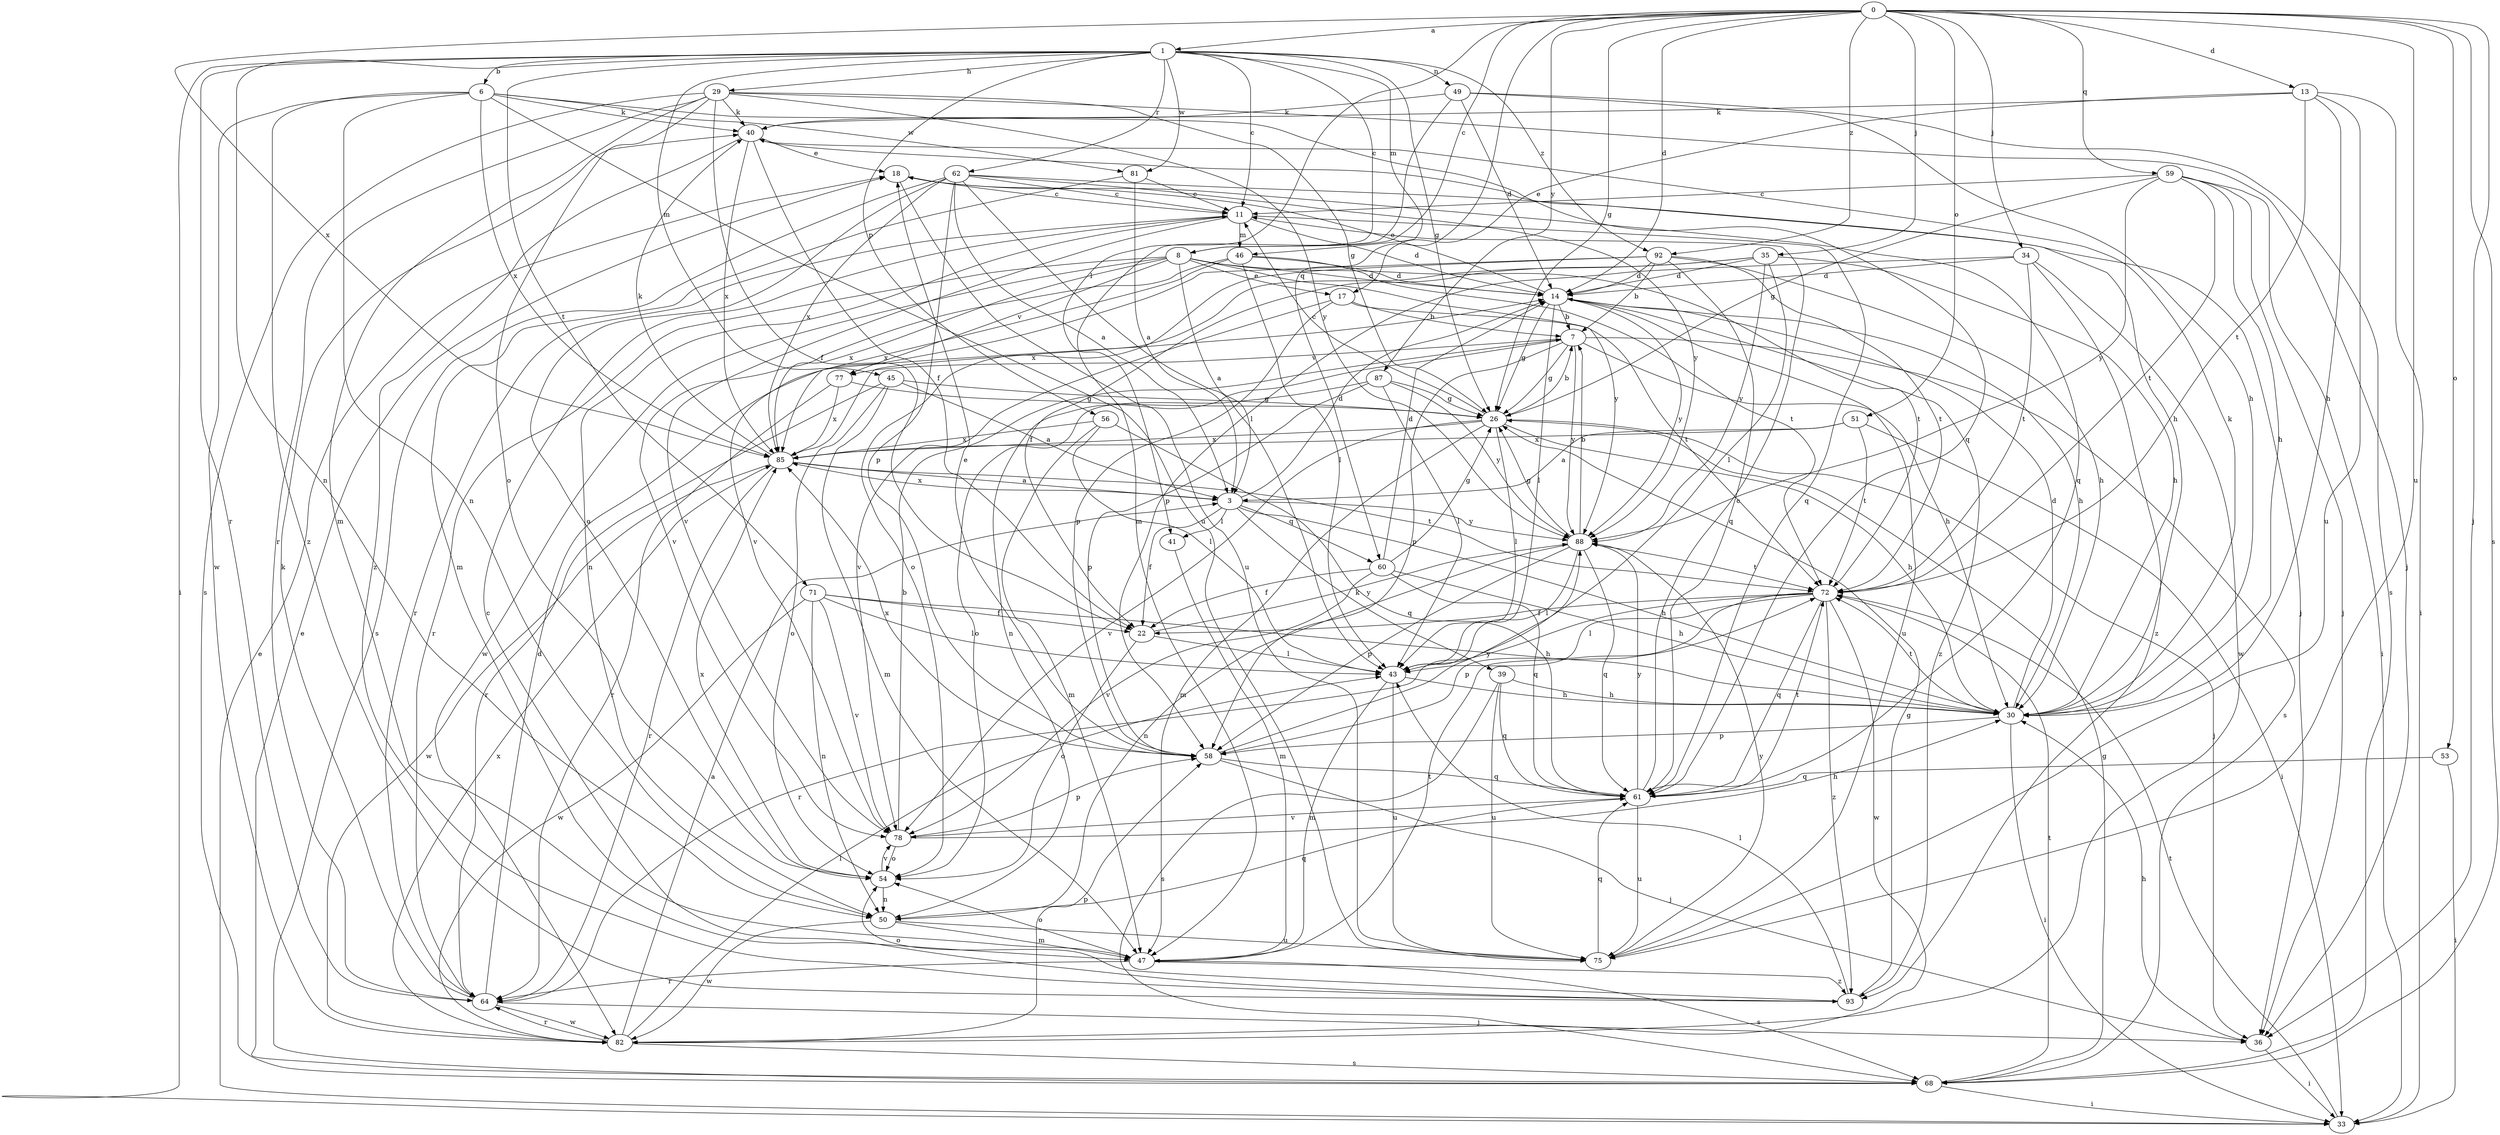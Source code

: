strict digraph  {
0;
1;
3;
6;
7;
8;
11;
13;
14;
17;
18;
22;
26;
29;
30;
33;
34;
35;
36;
39;
40;
41;
43;
45;
46;
47;
49;
50;
51;
53;
54;
56;
58;
59;
60;
61;
62;
64;
68;
71;
72;
75;
77;
78;
81;
82;
85;
87;
88;
92;
93;
0 -> 1  [label=a];
0 -> 8  [label=c];
0 -> 13  [label=d];
0 -> 14  [label=d];
0 -> 26  [label=g];
0 -> 34  [label=j];
0 -> 35  [label=j];
0 -> 36  [label=j];
0 -> 41  [label=l];
0 -> 51  [label=o];
0 -> 53  [label=o];
0 -> 59  [label=q];
0 -> 60  [label=q];
0 -> 68  [label=s];
0 -> 75  [label=u];
0 -> 85  [label=x];
0 -> 87  [label=y];
0 -> 92  [label=z];
1 -> 6  [label=b];
1 -> 8  [label=c];
1 -> 11  [label=c];
1 -> 26  [label=g];
1 -> 29  [label=h];
1 -> 33  [label=i];
1 -> 45  [label=m];
1 -> 46  [label=m];
1 -> 49  [label=n];
1 -> 50  [label=n];
1 -> 56  [label=p];
1 -> 62  [label=r];
1 -> 64  [label=r];
1 -> 71  [label=t];
1 -> 81  [label=w];
1 -> 92  [label=z];
3 -> 14  [label=d];
3 -> 22  [label=f];
3 -> 30  [label=h];
3 -> 39  [label=k];
3 -> 41  [label=l];
3 -> 60  [label=q];
3 -> 85  [label=x];
3 -> 88  [label=y];
6 -> 40  [label=k];
6 -> 50  [label=n];
6 -> 61  [label=q];
6 -> 75  [label=u];
6 -> 81  [label=w];
6 -> 82  [label=w];
6 -> 85  [label=x];
6 -> 93  [label=z];
7 -> 26  [label=g];
7 -> 30  [label=h];
7 -> 50  [label=n];
7 -> 58  [label=p];
7 -> 68  [label=s];
7 -> 77  [label=v];
7 -> 88  [label=y];
8 -> 3  [label=a];
8 -> 14  [label=d];
8 -> 17  [label=e];
8 -> 64  [label=r];
8 -> 72  [label=t];
8 -> 77  [label=v];
8 -> 82  [label=w];
8 -> 85  [label=x];
8 -> 88  [label=y];
11 -> 14  [label=d];
11 -> 46  [label=m];
11 -> 50  [label=n];
11 -> 61  [label=q];
11 -> 64  [label=r];
11 -> 78  [label=v];
13 -> 17  [label=e];
13 -> 30  [label=h];
13 -> 33  [label=i];
13 -> 40  [label=k];
13 -> 72  [label=t];
13 -> 75  [label=u];
14 -> 7  [label=b];
14 -> 18  [label=e];
14 -> 26  [label=g];
14 -> 30  [label=h];
14 -> 43  [label=l];
14 -> 75  [label=u];
14 -> 88  [label=y];
14 -> 93  [label=z];
17 -> 7  [label=b];
17 -> 58  [label=p];
17 -> 72  [label=t];
17 -> 78  [label=v];
18 -> 11  [label=c];
18 -> 61  [label=q];
18 -> 75  [label=u];
22 -> 43  [label=l];
22 -> 54  [label=o];
22 -> 88  [label=y];
26 -> 7  [label=b];
26 -> 11  [label=c];
26 -> 30  [label=h];
26 -> 36  [label=j];
26 -> 43  [label=l];
26 -> 47  [label=m];
26 -> 78  [label=v];
26 -> 85  [label=x];
29 -> 22  [label=f];
29 -> 26  [label=g];
29 -> 36  [label=j];
29 -> 40  [label=k];
29 -> 47  [label=m];
29 -> 54  [label=o];
29 -> 64  [label=r];
29 -> 68  [label=s];
29 -> 88  [label=y];
30 -> 14  [label=d];
30 -> 33  [label=i];
30 -> 40  [label=k];
30 -> 58  [label=p];
30 -> 72  [label=t];
33 -> 18  [label=e];
33 -> 72  [label=t];
34 -> 14  [label=d];
34 -> 58  [label=p];
34 -> 72  [label=t];
34 -> 82  [label=w];
34 -> 93  [label=z];
35 -> 14  [label=d];
35 -> 22  [label=f];
35 -> 30  [label=h];
35 -> 43  [label=l];
35 -> 85  [label=x];
35 -> 88  [label=y];
36 -> 30  [label=h];
36 -> 33  [label=i];
39 -> 30  [label=h];
39 -> 61  [label=q];
39 -> 68  [label=s];
39 -> 75  [label=u];
40 -> 18  [label=e];
40 -> 22  [label=f];
40 -> 30  [label=h];
40 -> 85  [label=x];
40 -> 93  [label=z];
41 -> 47  [label=m];
43 -> 30  [label=h];
43 -> 47  [label=m];
43 -> 75  [label=u];
45 -> 3  [label=a];
45 -> 26  [label=g];
45 -> 47  [label=m];
45 -> 54  [label=o];
45 -> 64  [label=r];
46 -> 14  [label=d];
46 -> 43  [label=l];
46 -> 72  [label=t];
46 -> 78  [label=v];
46 -> 85  [label=x];
47 -> 54  [label=o];
47 -> 64  [label=r];
47 -> 68  [label=s];
47 -> 72  [label=t];
47 -> 93  [label=z];
49 -> 14  [label=d];
49 -> 30  [label=h];
49 -> 40  [label=k];
49 -> 47  [label=m];
49 -> 68  [label=s];
50 -> 47  [label=m];
50 -> 61  [label=q];
50 -> 75  [label=u];
50 -> 82  [label=w];
51 -> 3  [label=a];
51 -> 33  [label=i];
51 -> 72  [label=t];
51 -> 85  [label=x];
53 -> 33  [label=i];
53 -> 61  [label=q];
54 -> 50  [label=n];
54 -> 78  [label=v];
54 -> 85  [label=x];
56 -> 43  [label=l];
56 -> 47  [label=m];
56 -> 61  [label=q];
56 -> 85  [label=x];
58 -> 18  [label=e];
58 -> 36  [label=j];
58 -> 61  [label=q];
58 -> 85  [label=x];
58 -> 88  [label=y];
59 -> 11  [label=c];
59 -> 26  [label=g];
59 -> 30  [label=h];
59 -> 33  [label=i];
59 -> 36  [label=j];
59 -> 72  [label=t];
59 -> 88  [label=y];
60 -> 14  [label=d];
60 -> 22  [label=f];
60 -> 26  [label=g];
60 -> 30  [label=h];
60 -> 61  [label=q];
60 -> 78  [label=v];
61 -> 11  [label=c];
61 -> 72  [label=t];
61 -> 75  [label=u];
61 -> 78  [label=v];
61 -> 88  [label=y];
62 -> 3  [label=a];
62 -> 11  [label=c];
62 -> 36  [label=j];
62 -> 43  [label=l];
62 -> 54  [label=o];
62 -> 58  [label=p];
62 -> 68  [label=s];
62 -> 85  [label=x];
62 -> 88  [label=y];
64 -> 14  [label=d];
64 -> 36  [label=j];
64 -> 40  [label=k];
64 -> 82  [label=w];
68 -> 18  [label=e];
68 -> 26  [label=g];
68 -> 33  [label=i];
68 -> 72  [label=t];
71 -> 22  [label=f];
71 -> 30  [label=h];
71 -> 43  [label=l];
71 -> 50  [label=n];
71 -> 78  [label=v];
71 -> 82  [label=w];
72 -> 22  [label=f];
72 -> 43  [label=l];
72 -> 58  [label=p];
72 -> 61  [label=q];
72 -> 64  [label=r];
72 -> 82  [label=w];
72 -> 93  [label=z];
75 -> 61  [label=q];
75 -> 88  [label=y];
77 -> 26  [label=g];
77 -> 64  [label=r];
77 -> 85  [label=x];
78 -> 7  [label=b];
78 -> 30  [label=h];
78 -> 54  [label=o];
78 -> 58  [label=p];
81 -> 3  [label=a];
81 -> 11  [label=c];
81 -> 47  [label=m];
82 -> 3  [label=a];
82 -> 43  [label=l];
82 -> 58  [label=p];
82 -> 64  [label=r];
82 -> 68  [label=s];
82 -> 85  [label=x];
85 -> 3  [label=a];
85 -> 40  [label=k];
85 -> 64  [label=r];
85 -> 72  [label=t];
85 -> 82  [label=w];
87 -> 26  [label=g];
87 -> 43  [label=l];
87 -> 54  [label=o];
87 -> 58  [label=p];
87 -> 88  [label=y];
88 -> 7  [label=b];
88 -> 26  [label=g];
88 -> 43  [label=l];
88 -> 50  [label=n];
88 -> 58  [label=p];
88 -> 61  [label=q];
88 -> 72  [label=t];
92 -> 7  [label=b];
92 -> 14  [label=d];
92 -> 30  [label=h];
92 -> 54  [label=o];
92 -> 61  [label=q];
92 -> 72  [label=t];
92 -> 78  [label=v];
93 -> 11  [label=c];
93 -> 26  [label=g];
93 -> 43  [label=l];
93 -> 54  [label=o];
}
